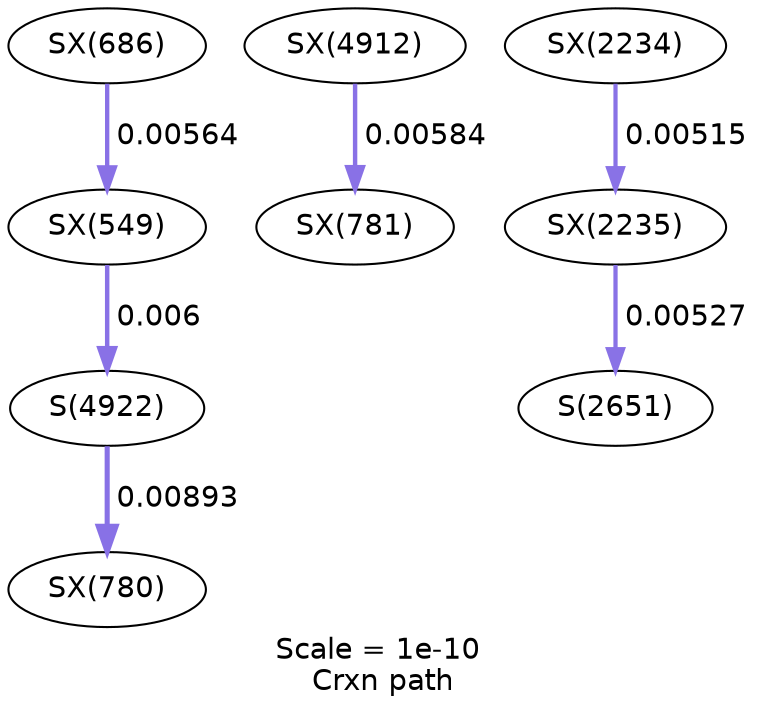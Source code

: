 digraph reaction_paths {
center=1;
s56 -> s123[fontname="Helvetica", style="setlinewidth(2.44)", arrowsize=1.22, color="0.7, 0.509, 0.9"
, label=" 0.00893"];
s112 -> s56[fontname="Helvetica", style="setlinewidth(2.14)", arrowsize=1.07, color="0.7, 0.506, 0.9"
, label=" 0.006"];
s117 -> s112[fontname="Helvetica", style="setlinewidth(2.09)", arrowsize=1.05, color="0.7, 0.506, 0.9"
, label=" 0.00564"];
s161 -> s124[fontname="Helvetica", style="setlinewidth(2.12)", arrowsize=1.06, color="0.7, 0.506, 0.9"
, label=" 0.00584"];
s149 -> s150[fontname="Helvetica", style="setlinewidth(2.02)", arrowsize=1.01, color="0.7, 0.505, 0.9"
, label=" 0.00515"];
s150 -> s44[fontname="Helvetica", style="setlinewidth(2.04)", arrowsize=1.02, color="0.7, 0.505, 0.9"
, label=" 0.00527"];
s44 [ fontname="Helvetica", label="S(2651)"];
s56 [ fontname="Helvetica", label="S(4922)"];
s112 [ fontname="Helvetica", label="SX(549)"];
s117 [ fontname="Helvetica", label="SX(686)"];
s123 [ fontname="Helvetica", label="SX(780)"];
s124 [ fontname="Helvetica", label="SX(781)"];
s149 [ fontname="Helvetica", label="SX(2234)"];
s150 [ fontname="Helvetica", label="SX(2235)"];
s161 [ fontname="Helvetica", label="SX(4912)"];
 label = "Scale = 1e-10\l Crxn path";
 fontname = "Helvetica";
}
